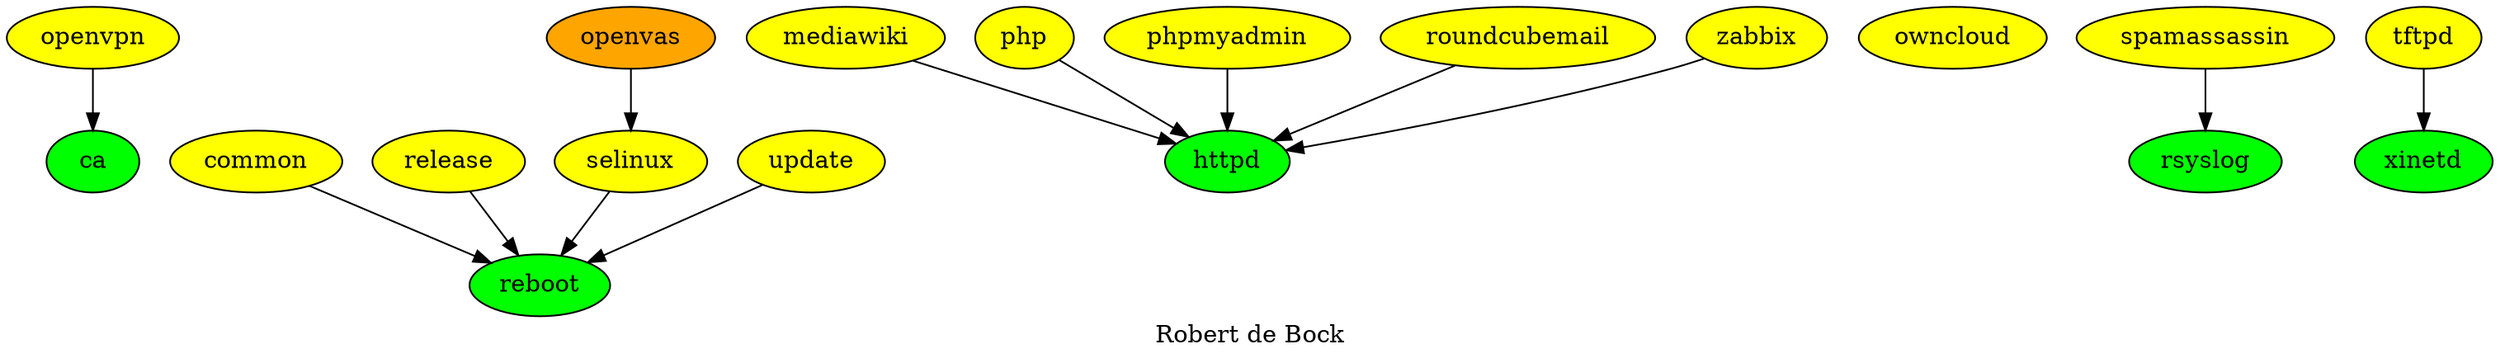 digraph hierarchy {
  label = "Robert de Bock" ;
  {
    ca [fillcolor=green style=filled]
    common [fillcolor=yellow style=filled]
    httpd [fillcolor=green style=filled]
    mediawiki [fillcolor=yellow style=filled]
    openvas [fillcolor=orange style=filled]
    openvpn [fillcolor=yellow style=filled]
    owncloud [fillcolor=yellow style=filled]
    php [fillcolor=yellow style=filled]
    phpmyadmin [fillcolor=yellow style=filled]
    reboot [fillcolor=green style=filled]
    release [fillcolor=yellow style=filled]
    roundcubemail [fillcolor=yellow style=filled]
    rsyslog [fillcolor=green style=filled]
    selinux [fillcolor=yellow style=filled]
    spamassassin [fillcolor=yellow style=filled]
    tftpd [fillcolor=yellow style=filled]
    update [fillcolor=yellow style=filled]
    xinetd [fillcolor=green style=filled]
    zabbix [fillcolor=yellow style=filled]
  }
  {openvpn} -> ca
  {common release selinux update} -> reboot
  openvas -> selinux
  {mediawiki php phpmyadmin roundcubemail zabbix}-> httpd
  spamassassin -> rsyslog
  tftpd -> xinetd
}
